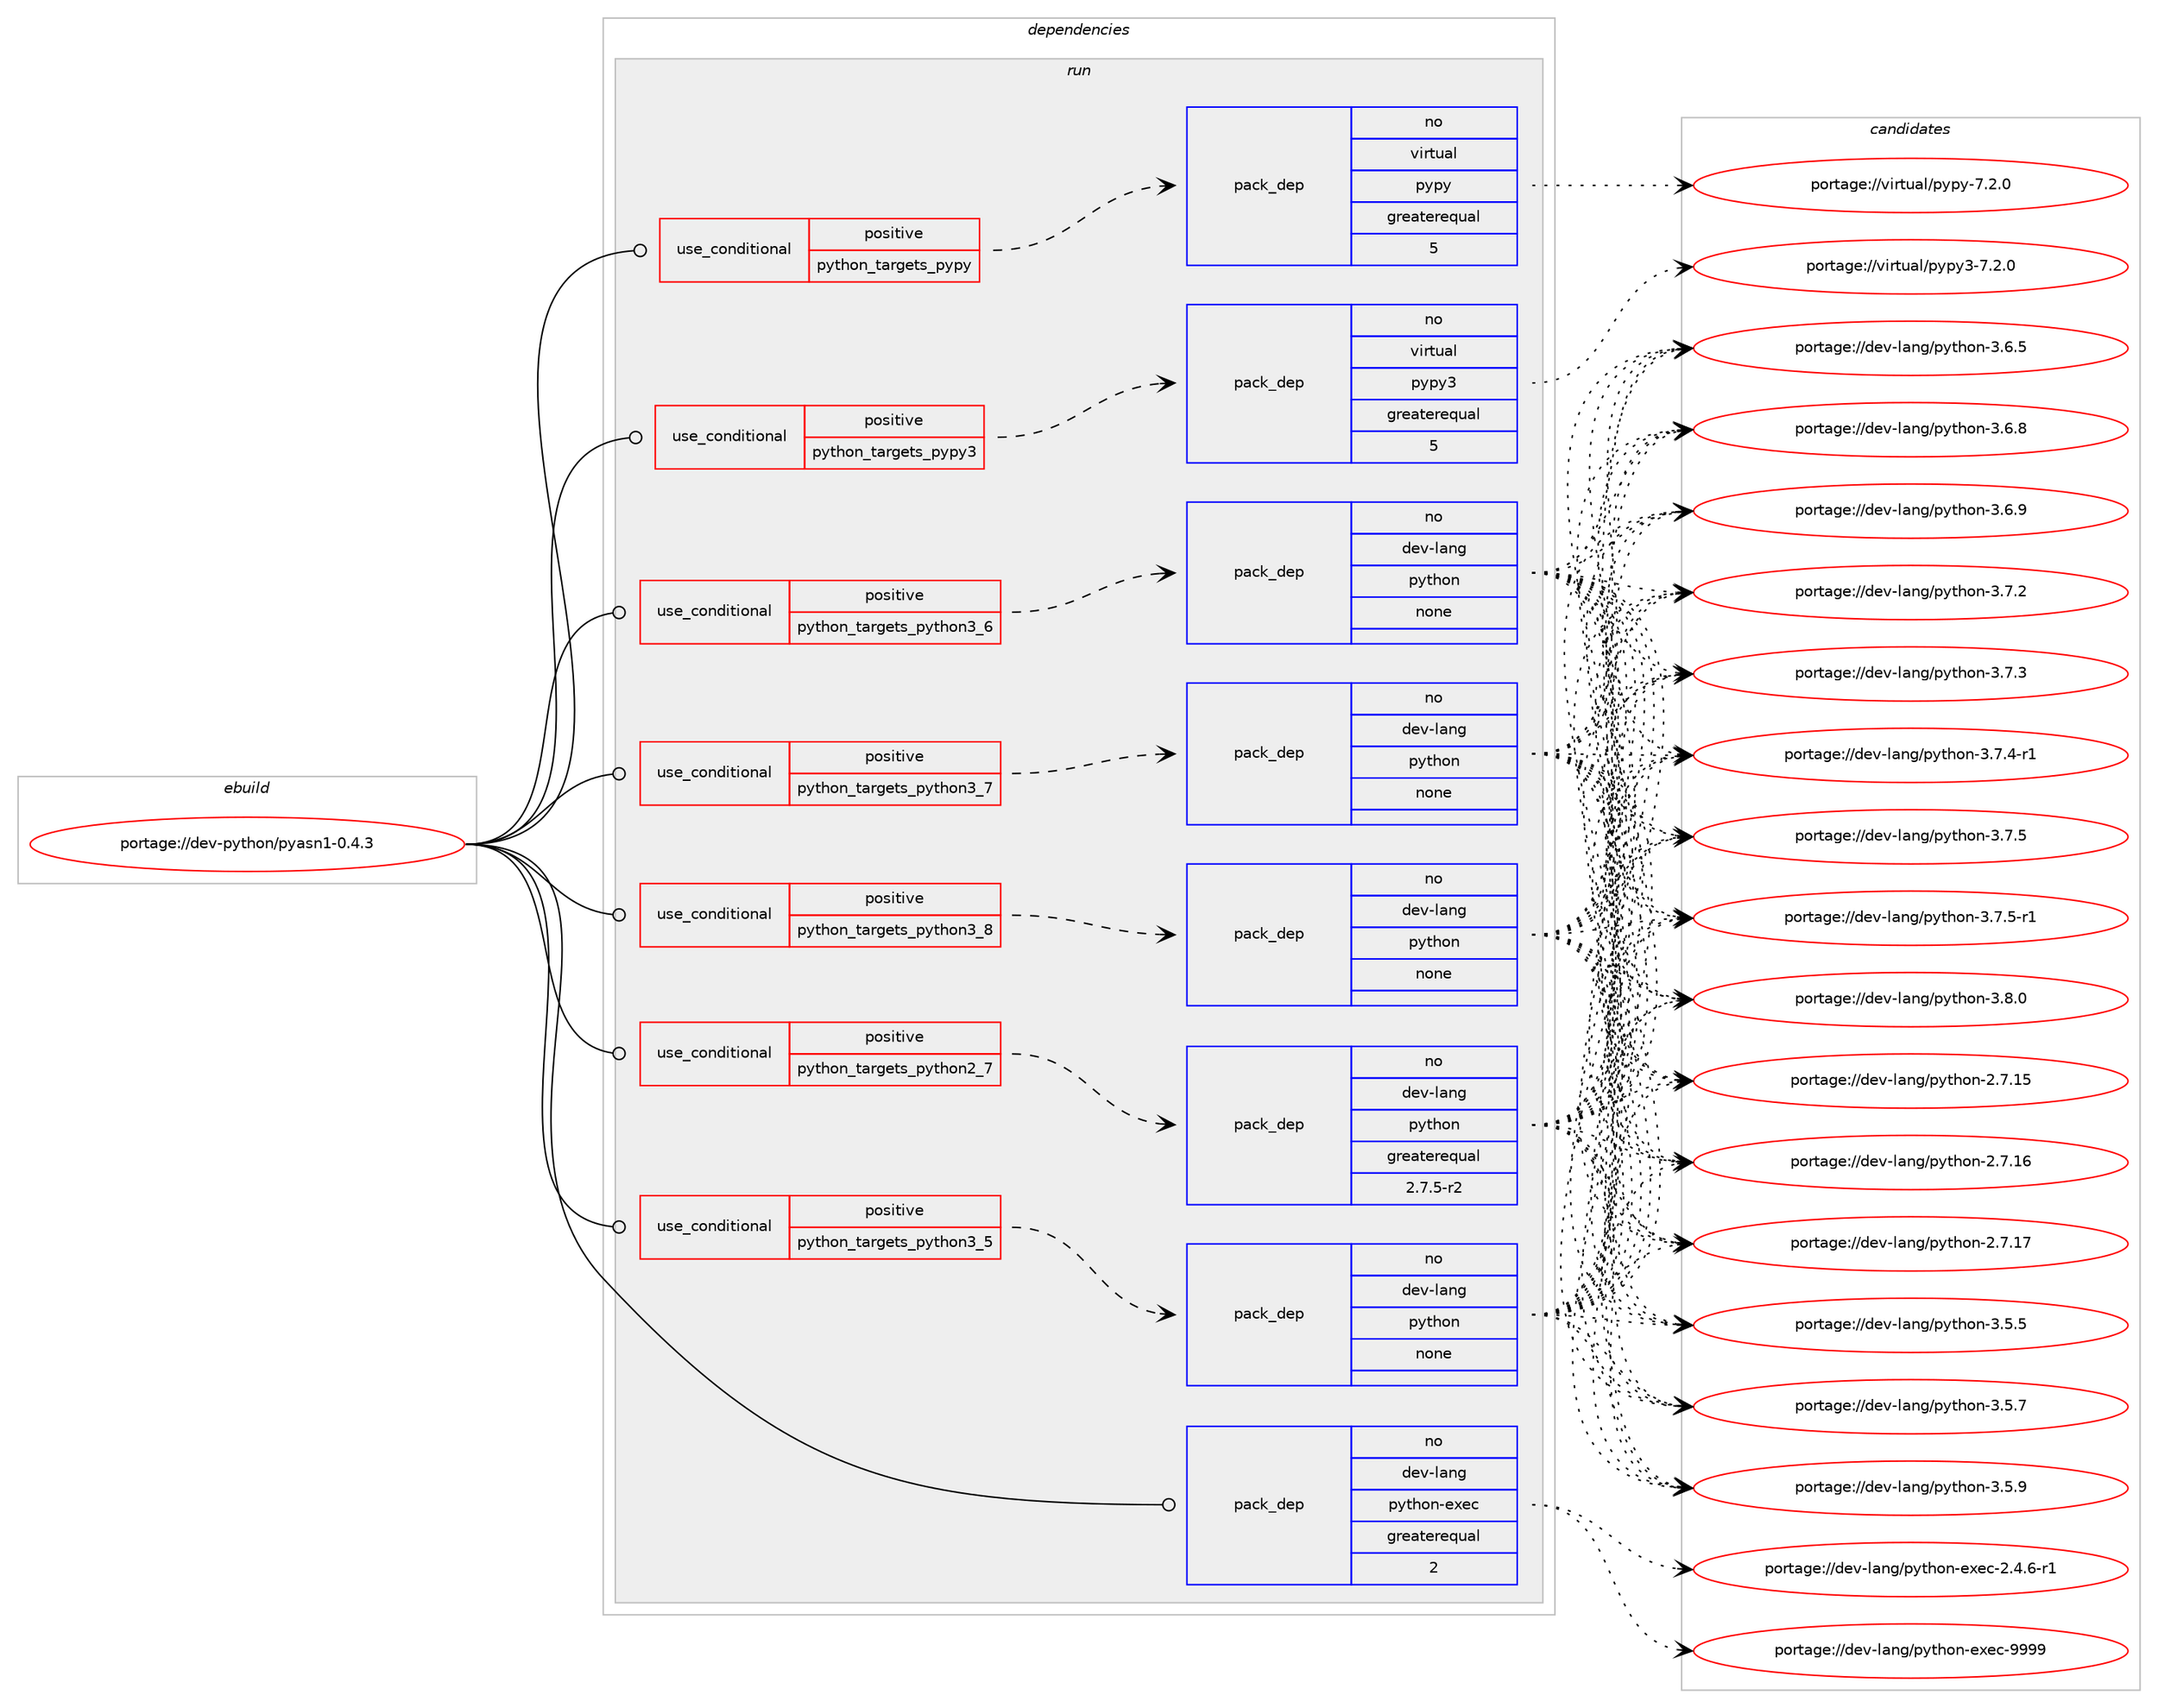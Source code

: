 digraph prolog {

# *************
# Graph options
# *************

newrank=true;
concentrate=true;
compound=true;
graph [rankdir=LR,fontname=Helvetica,fontsize=10,ranksep=1.5];#, ranksep=2.5, nodesep=0.2];
edge  [arrowhead=vee];
node  [fontname=Helvetica,fontsize=10];

# **********
# The ebuild
# **********

subgraph cluster_leftcol {
color=gray;
rank=same;
label=<<i>ebuild</i>>;
id [label="portage://dev-python/pyasn1-0.4.3", color=red, width=4, href="../dev-python/pyasn1-0.4.3.svg"];
}

# ****************
# The dependencies
# ****************

subgraph cluster_midcol {
color=gray;
label=<<i>dependencies</i>>;
subgraph cluster_compile {
fillcolor="#eeeeee";
style=filled;
label=<<i>compile</i>>;
}
subgraph cluster_compileandrun {
fillcolor="#eeeeee";
style=filled;
label=<<i>compile and run</i>>;
}
subgraph cluster_run {
fillcolor="#eeeeee";
style=filled;
label=<<i>run</i>>;
subgraph cond34596 {
dependency159138 [label=<<TABLE BORDER="0" CELLBORDER="1" CELLSPACING="0" CELLPADDING="4"><TR><TD ROWSPAN="3" CELLPADDING="10">use_conditional</TD></TR><TR><TD>positive</TD></TR><TR><TD>python_targets_pypy</TD></TR></TABLE>>, shape=none, color=red];
subgraph pack121177 {
dependency159139 [label=<<TABLE BORDER="0" CELLBORDER="1" CELLSPACING="0" CELLPADDING="4" WIDTH="220"><TR><TD ROWSPAN="6" CELLPADDING="30">pack_dep</TD></TR><TR><TD WIDTH="110">no</TD></TR><TR><TD>virtual</TD></TR><TR><TD>pypy</TD></TR><TR><TD>greaterequal</TD></TR><TR><TD>5</TD></TR></TABLE>>, shape=none, color=blue];
}
dependency159138:e -> dependency159139:w [weight=20,style="dashed",arrowhead="vee"];
}
id:e -> dependency159138:w [weight=20,style="solid",arrowhead="odot"];
subgraph cond34597 {
dependency159140 [label=<<TABLE BORDER="0" CELLBORDER="1" CELLSPACING="0" CELLPADDING="4"><TR><TD ROWSPAN="3" CELLPADDING="10">use_conditional</TD></TR><TR><TD>positive</TD></TR><TR><TD>python_targets_pypy3</TD></TR></TABLE>>, shape=none, color=red];
subgraph pack121178 {
dependency159141 [label=<<TABLE BORDER="0" CELLBORDER="1" CELLSPACING="0" CELLPADDING="4" WIDTH="220"><TR><TD ROWSPAN="6" CELLPADDING="30">pack_dep</TD></TR><TR><TD WIDTH="110">no</TD></TR><TR><TD>virtual</TD></TR><TR><TD>pypy3</TD></TR><TR><TD>greaterequal</TD></TR><TR><TD>5</TD></TR></TABLE>>, shape=none, color=blue];
}
dependency159140:e -> dependency159141:w [weight=20,style="dashed",arrowhead="vee"];
}
id:e -> dependency159140:w [weight=20,style="solid",arrowhead="odot"];
subgraph cond34598 {
dependency159142 [label=<<TABLE BORDER="0" CELLBORDER="1" CELLSPACING="0" CELLPADDING="4"><TR><TD ROWSPAN="3" CELLPADDING="10">use_conditional</TD></TR><TR><TD>positive</TD></TR><TR><TD>python_targets_python2_7</TD></TR></TABLE>>, shape=none, color=red];
subgraph pack121179 {
dependency159143 [label=<<TABLE BORDER="0" CELLBORDER="1" CELLSPACING="0" CELLPADDING="4" WIDTH="220"><TR><TD ROWSPAN="6" CELLPADDING="30">pack_dep</TD></TR><TR><TD WIDTH="110">no</TD></TR><TR><TD>dev-lang</TD></TR><TR><TD>python</TD></TR><TR><TD>greaterequal</TD></TR><TR><TD>2.7.5-r2</TD></TR></TABLE>>, shape=none, color=blue];
}
dependency159142:e -> dependency159143:w [weight=20,style="dashed",arrowhead="vee"];
}
id:e -> dependency159142:w [weight=20,style="solid",arrowhead="odot"];
subgraph cond34599 {
dependency159144 [label=<<TABLE BORDER="0" CELLBORDER="1" CELLSPACING="0" CELLPADDING="4"><TR><TD ROWSPAN="3" CELLPADDING="10">use_conditional</TD></TR><TR><TD>positive</TD></TR><TR><TD>python_targets_python3_5</TD></TR></TABLE>>, shape=none, color=red];
subgraph pack121180 {
dependency159145 [label=<<TABLE BORDER="0" CELLBORDER="1" CELLSPACING="0" CELLPADDING="4" WIDTH="220"><TR><TD ROWSPAN="6" CELLPADDING="30">pack_dep</TD></TR><TR><TD WIDTH="110">no</TD></TR><TR><TD>dev-lang</TD></TR><TR><TD>python</TD></TR><TR><TD>none</TD></TR><TR><TD></TD></TR></TABLE>>, shape=none, color=blue];
}
dependency159144:e -> dependency159145:w [weight=20,style="dashed",arrowhead="vee"];
}
id:e -> dependency159144:w [weight=20,style="solid",arrowhead="odot"];
subgraph cond34600 {
dependency159146 [label=<<TABLE BORDER="0" CELLBORDER="1" CELLSPACING="0" CELLPADDING="4"><TR><TD ROWSPAN="3" CELLPADDING="10">use_conditional</TD></TR><TR><TD>positive</TD></TR><TR><TD>python_targets_python3_6</TD></TR></TABLE>>, shape=none, color=red];
subgraph pack121181 {
dependency159147 [label=<<TABLE BORDER="0" CELLBORDER="1" CELLSPACING="0" CELLPADDING="4" WIDTH="220"><TR><TD ROWSPAN="6" CELLPADDING="30">pack_dep</TD></TR><TR><TD WIDTH="110">no</TD></TR><TR><TD>dev-lang</TD></TR><TR><TD>python</TD></TR><TR><TD>none</TD></TR><TR><TD></TD></TR></TABLE>>, shape=none, color=blue];
}
dependency159146:e -> dependency159147:w [weight=20,style="dashed",arrowhead="vee"];
}
id:e -> dependency159146:w [weight=20,style="solid",arrowhead="odot"];
subgraph cond34601 {
dependency159148 [label=<<TABLE BORDER="0" CELLBORDER="1" CELLSPACING="0" CELLPADDING="4"><TR><TD ROWSPAN="3" CELLPADDING="10">use_conditional</TD></TR><TR><TD>positive</TD></TR><TR><TD>python_targets_python3_7</TD></TR></TABLE>>, shape=none, color=red];
subgraph pack121182 {
dependency159149 [label=<<TABLE BORDER="0" CELLBORDER="1" CELLSPACING="0" CELLPADDING="4" WIDTH="220"><TR><TD ROWSPAN="6" CELLPADDING="30">pack_dep</TD></TR><TR><TD WIDTH="110">no</TD></TR><TR><TD>dev-lang</TD></TR><TR><TD>python</TD></TR><TR><TD>none</TD></TR><TR><TD></TD></TR></TABLE>>, shape=none, color=blue];
}
dependency159148:e -> dependency159149:w [weight=20,style="dashed",arrowhead="vee"];
}
id:e -> dependency159148:w [weight=20,style="solid",arrowhead="odot"];
subgraph cond34602 {
dependency159150 [label=<<TABLE BORDER="0" CELLBORDER="1" CELLSPACING="0" CELLPADDING="4"><TR><TD ROWSPAN="3" CELLPADDING="10">use_conditional</TD></TR><TR><TD>positive</TD></TR><TR><TD>python_targets_python3_8</TD></TR></TABLE>>, shape=none, color=red];
subgraph pack121183 {
dependency159151 [label=<<TABLE BORDER="0" CELLBORDER="1" CELLSPACING="0" CELLPADDING="4" WIDTH="220"><TR><TD ROWSPAN="6" CELLPADDING="30">pack_dep</TD></TR><TR><TD WIDTH="110">no</TD></TR><TR><TD>dev-lang</TD></TR><TR><TD>python</TD></TR><TR><TD>none</TD></TR><TR><TD></TD></TR></TABLE>>, shape=none, color=blue];
}
dependency159150:e -> dependency159151:w [weight=20,style="dashed",arrowhead="vee"];
}
id:e -> dependency159150:w [weight=20,style="solid",arrowhead="odot"];
subgraph pack121184 {
dependency159152 [label=<<TABLE BORDER="0" CELLBORDER="1" CELLSPACING="0" CELLPADDING="4" WIDTH="220"><TR><TD ROWSPAN="6" CELLPADDING="30">pack_dep</TD></TR><TR><TD WIDTH="110">no</TD></TR><TR><TD>dev-lang</TD></TR><TR><TD>python-exec</TD></TR><TR><TD>greaterequal</TD></TR><TR><TD>2</TD></TR></TABLE>>, shape=none, color=blue];
}
id:e -> dependency159152:w [weight=20,style="solid",arrowhead="odot"];
}
}

# **************
# The candidates
# **************

subgraph cluster_choices {
rank=same;
color=gray;
label=<<i>candidates</i>>;

subgraph choice121177 {
color=black;
nodesep=1;
choiceportage1181051141161179710847112121112121455546504648 [label="portage://virtual/pypy-7.2.0", color=red, width=4,href="../virtual/pypy-7.2.0.svg"];
dependency159139:e -> choiceportage1181051141161179710847112121112121455546504648:w [style=dotted,weight="100"];
}
subgraph choice121178 {
color=black;
nodesep=1;
choiceportage118105114116117971084711212111212151455546504648 [label="portage://virtual/pypy3-7.2.0", color=red, width=4,href="../virtual/pypy3-7.2.0.svg"];
dependency159141:e -> choiceportage118105114116117971084711212111212151455546504648:w [style=dotted,weight="100"];
}
subgraph choice121179 {
color=black;
nodesep=1;
choiceportage10010111845108971101034711212111610411111045504655464953 [label="portage://dev-lang/python-2.7.15", color=red, width=4,href="../dev-lang/python-2.7.15.svg"];
choiceportage10010111845108971101034711212111610411111045504655464954 [label="portage://dev-lang/python-2.7.16", color=red, width=4,href="../dev-lang/python-2.7.16.svg"];
choiceportage10010111845108971101034711212111610411111045504655464955 [label="portage://dev-lang/python-2.7.17", color=red, width=4,href="../dev-lang/python-2.7.17.svg"];
choiceportage100101118451089711010347112121116104111110455146534653 [label="portage://dev-lang/python-3.5.5", color=red, width=4,href="../dev-lang/python-3.5.5.svg"];
choiceportage100101118451089711010347112121116104111110455146534655 [label="portage://dev-lang/python-3.5.7", color=red, width=4,href="../dev-lang/python-3.5.7.svg"];
choiceportage100101118451089711010347112121116104111110455146534657 [label="portage://dev-lang/python-3.5.9", color=red, width=4,href="../dev-lang/python-3.5.9.svg"];
choiceportage100101118451089711010347112121116104111110455146544653 [label="portage://dev-lang/python-3.6.5", color=red, width=4,href="../dev-lang/python-3.6.5.svg"];
choiceportage100101118451089711010347112121116104111110455146544656 [label="portage://dev-lang/python-3.6.8", color=red, width=4,href="../dev-lang/python-3.6.8.svg"];
choiceportage100101118451089711010347112121116104111110455146544657 [label="portage://dev-lang/python-3.6.9", color=red, width=4,href="../dev-lang/python-3.6.9.svg"];
choiceportage100101118451089711010347112121116104111110455146554650 [label="portage://dev-lang/python-3.7.2", color=red, width=4,href="../dev-lang/python-3.7.2.svg"];
choiceportage100101118451089711010347112121116104111110455146554651 [label="portage://dev-lang/python-3.7.3", color=red, width=4,href="../dev-lang/python-3.7.3.svg"];
choiceportage1001011184510897110103471121211161041111104551465546524511449 [label="portage://dev-lang/python-3.7.4-r1", color=red, width=4,href="../dev-lang/python-3.7.4-r1.svg"];
choiceportage100101118451089711010347112121116104111110455146554653 [label="portage://dev-lang/python-3.7.5", color=red, width=4,href="../dev-lang/python-3.7.5.svg"];
choiceportage1001011184510897110103471121211161041111104551465546534511449 [label="portage://dev-lang/python-3.7.5-r1", color=red, width=4,href="../dev-lang/python-3.7.5-r1.svg"];
choiceportage100101118451089711010347112121116104111110455146564648 [label="portage://dev-lang/python-3.8.0", color=red, width=4,href="../dev-lang/python-3.8.0.svg"];
dependency159143:e -> choiceportage10010111845108971101034711212111610411111045504655464953:w [style=dotted,weight="100"];
dependency159143:e -> choiceportage10010111845108971101034711212111610411111045504655464954:w [style=dotted,weight="100"];
dependency159143:e -> choiceportage10010111845108971101034711212111610411111045504655464955:w [style=dotted,weight="100"];
dependency159143:e -> choiceportage100101118451089711010347112121116104111110455146534653:w [style=dotted,weight="100"];
dependency159143:e -> choiceportage100101118451089711010347112121116104111110455146534655:w [style=dotted,weight="100"];
dependency159143:e -> choiceportage100101118451089711010347112121116104111110455146534657:w [style=dotted,weight="100"];
dependency159143:e -> choiceportage100101118451089711010347112121116104111110455146544653:w [style=dotted,weight="100"];
dependency159143:e -> choiceportage100101118451089711010347112121116104111110455146544656:w [style=dotted,weight="100"];
dependency159143:e -> choiceportage100101118451089711010347112121116104111110455146544657:w [style=dotted,weight="100"];
dependency159143:e -> choiceportage100101118451089711010347112121116104111110455146554650:w [style=dotted,weight="100"];
dependency159143:e -> choiceportage100101118451089711010347112121116104111110455146554651:w [style=dotted,weight="100"];
dependency159143:e -> choiceportage1001011184510897110103471121211161041111104551465546524511449:w [style=dotted,weight="100"];
dependency159143:e -> choiceportage100101118451089711010347112121116104111110455146554653:w [style=dotted,weight="100"];
dependency159143:e -> choiceportage1001011184510897110103471121211161041111104551465546534511449:w [style=dotted,weight="100"];
dependency159143:e -> choiceportage100101118451089711010347112121116104111110455146564648:w [style=dotted,weight="100"];
}
subgraph choice121180 {
color=black;
nodesep=1;
choiceportage10010111845108971101034711212111610411111045504655464953 [label="portage://dev-lang/python-2.7.15", color=red, width=4,href="../dev-lang/python-2.7.15.svg"];
choiceportage10010111845108971101034711212111610411111045504655464954 [label="portage://dev-lang/python-2.7.16", color=red, width=4,href="../dev-lang/python-2.7.16.svg"];
choiceportage10010111845108971101034711212111610411111045504655464955 [label="portage://dev-lang/python-2.7.17", color=red, width=4,href="../dev-lang/python-2.7.17.svg"];
choiceportage100101118451089711010347112121116104111110455146534653 [label="portage://dev-lang/python-3.5.5", color=red, width=4,href="../dev-lang/python-3.5.5.svg"];
choiceportage100101118451089711010347112121116104111110455146534655 [label="portage://dev-lang/python-3.5.7", color=red, width=4,href="../dev-lang/python-3.5.7.svg"];
choiceportage100101118451089711010347112121116104111110455146534657 [label="portage://dev-lang/python-3.5.9", color=red, width=4,href="../dev-lang/python-3.5.9.svg"];
choiceportage100101118451089711010347112121116104111110455146544653 [label="portage://dev-lang/python-3.6.5", color=red, width=4,href="../dev-lang/python-3.6.5.svg"];
choiceportage100101118451089711010347112121116104111110455146544656 [label="portage://dev-lang/python-3.6.8", color=red, width=4,href="../dev-lang/python-3.6.8.svg"];
choiceportage100101118451089711010347112121116104111110455146544657 [label="portage://dev-lang/python-3.6.9", color=red, width=4,href="../dev-lang/python-3.6.9.svg"];
choiceportage100101118451089711010347112121116104111110455146554650 [label="portage://dev-lang/python-3.7.2", color=red, width=4,href="../dev-lang/python-3.7.2.svg"];
choiceportage100101118451089711010347112121116104111110455146554651 [label="portage://dev-lang/python-3.7.3", color=red, width=4,href="../dev-lang/python-3.7.3.svg"];
choiceportage1001011184510897110103471121211161041111104551465546524511449 [label="portage://dev-lang/python-3.7.4-r1", color=red, width=4,href="../dev-lang/python-3.7.4-r1.svg"];
choiceportage100101118451089711010347112121116104111110455146554653 [label="portage://dev-lang/python-3.7.5", color=red, width=4,href="../dev-lang/python-3.7.5.svg"];
choiceportage1001011184510897110103471121211161041111104551465546534511449 [label="portage://dev-lang/python-3.7.5-r1", color=red, width=4,href="../dev-lang/python-3.7.5-r1.svg"];
choiceportage100101118451089711010347112121116104111110455146564648 [label="portage://dev-lang/python-3.8.0", color=red, width=4,href="../dev-lang/python-3.8.0.svg"];
dependency159145:e -> choiceportage10010111845108971101034711212111610411111045504655464953:w [style=dotted,weight="100"];
dependency159145:e -> choiceportage10010111845108971101034711212111610411111045504655464954:w [style=dotted,weight="100"];
dependency159145:e -> choiceportage10010111845108971101034711212111610411111045504655464955:w [style=dotted,weight="100"];
dependency159145:e -> choiceportage100101118451089711010347112121116104111110455146534653:w [style=dotted,weight="100"];
dependency159145:e -> choiceportage100101118451089711010347112121116104111110455146534655:w [style=dotted,weight="100"];
dependency159145:e -> choiceportage100101118451089711010347112121116104111110455146534657:w [style=dotted,weight="100"];
dependency159145:e -> choiceportage100101118451089711010347112121116104111110455146544653:w [style=dotted,weight="100"];
dependency159145:e -> choiceportage100101118451089711010347112121116104111110455146544656:w [style=dotted,weight="100"];
dependency159145:e -> choiceportage100101118451089711010347112121116104111110455146544657:w [style=dotted,weight="100"];
dependency159145:e -> choiceportage100101118451089711010347112121116104111110455146554650:w [style=dotted,weight="100"];
dependency159145:e -> choiceportage100101118451089711010347112121116104111110455146554651:w [style=dotted,weight="100"];
dependency159145:e -> choiceportage1001011184510897110103471121211161041111104551465546524511449:w [style=dotted,weight="100"];
dependency159145:e -> choiceportage100101118451089711010347112121116104111110455146554653:w [style=dotted,weight="100"];
dependency159145:e -> choiceportage1001011184510897110103471121211161041111104551465546534511449:w [style=dotted,weight="100"];
dependency159145:e -> choiceportage100101118451089711010347112121116104111110455146564648:w [style=dotted,weight="100"];
}
subgraph choice121181 {
color=black;
nodesep=1;
choiceportage10010111845108971101034711212111610411111045504655464953 [label="portage://dev-lang/python-2.7.15", color=red, width=4,href="../dev-lang/python-2.7.15.svg"];
choiceportage10010111845108971101034711212111610411111045504655464954 [label="portage://dev-lang/python-2.7.16", color=red, width=4,href="../dev-lang/python-2.7.16.svg"];
choiceportage10010111845108971101034711212111610411111045504655464955 [label="portage://dev-lang/python-2.7.17", color=red, width=4,href="../dev-lang/python-2.7.17.svg"];
choiceportage100101118451089711010347112121116104111110455146534653 [label="portage://dev-lang/python-3.5.5", color=red, width=4,href="../dev-lang/python-3.5.5.svg"];
choiceportage100101118451089711010347112121116104111110455146534655 [label="portage://dev-lang/python-3.5.7", color=red, width=4,href="../dev-lang/python-3.5.7.svg"];
choiceportage100101118451089711010347112121116104111110455146534657 [label="portage://dev-lang/python-3.5.9", color=red, width=4,href="../dev-lang/python-3.5.9.svg"];
choiceportage100101118451089711010347112121116104111110455146544653 [label="portage://dev-lang/python-3.6.5", color=red, width=4,href="../dev-lang/python-3.6.5.svg"];
choiceportage100101118451089711010347112121116104111110455146544656 [label="portage://dev-lang/python-3.6.8", color=red, width=4,href="../dev-lang/python-3.6.8.svg"];
choiceportage100101118451089711010347112121116104111110455146544657 [label="portage://dev-lang/python-3.6.9", color=red, width=4,href="../dev-lang/python-3.6.9.svg"];
choiceportage100101118451089711010347112121116104111110455146554650 [label="portage://dev-lang/python-3.7.2", color=red, width=4,href="../dev-lang/python-3.7.2.svg"];
choiceportage100101118451089711010347112121116104111110455146554651 [label="portage://dev-lang/python-3.7.3", color=red, width=4,href="../dev-lang/python-3.7.3.svg"];
choiceportage1001011184510897110103471121211161041111104551465546524511449 [label="portage://dev-lang/python-3.7.4-r1", color=red, width=4,href="../dev-lang/python-3.7.4-r1.svg"];
choiceportage100101118451089711010347112121116104111110455146554653 [label="portage://dev-lang/python-3.7.5", color=red, width=4,href="../dev-lang/python-3.7.5.svg"];
choiceportage1001011184510897110103471121211161041111104551465546534511449 [label="portage://dev-lang/python-3.7.5-r1", color=red, width=4,href="../dev-lang/python-3.7.5-r1.svg"];
choiceportage100101118451089711010347112121116104111110455146564648 [label="portage://dev-lang/python-3.8.0", color=red, width=4,href="../dev-lang/python-3.8.0.svg"];
dependency159147:e -> choiceportage10010111845108971101034711212111610411111045504655464953:w [style=dotted,weight="100"];
dependency159147:e -> choiceportage10010111845108971101034711212111610411111045504655464954:w [style=dotted,weight="100"];
dependency159147:e -> choiceportage10010111845108971101034711212111610411111045504655464955:w [style=dotted,weight="100"];
dependency159147:e -> choiceportage100101118451089711010347112121116104111110455146534653:w [style=dotted,weight="100"];
dependency159147:e -> choiceportage100101118451089711010347112121116104111110455146534655:w [style=dotted,weight="100"];
dependency159147:e -> choiceportage100101118451089711010347112121116104111110455146534657:w [style=dotted,weight="100"];
dependency159147:e -> choiceportage100101118451089711010347112121116104111110455146544653:w [style=dotted,weight="100"];
dependency159147:e -> choiceportage100101118451089711010347112121116104111110455146544656:w [style=dotted,weight="100"];
dependency159147:e -> choiceportage100101118451089711010347112121116104111110455146544657:w [style=dotted,weight="100"];
dependency159147:e -> choiceportage100101118451089711010347112121116104111110455146554650:w [style=dotted,weight="100"];
dependency159147:e -> choiceportage100101118451089711010347112121116104111110455146554651:w [style=dotted,weight="100"];
dependency159147:e -> choiceportage1001011184510897110103471121211161041111104551465546524511449:w [style=dotted,weight="100"];
dependency159147:e -> choiceportage100101118451089711010347112121116104111110455146554653:w [style=dotted,weight="100"];
dependency159147:e -> choiceportage1001011184510897110103471121211161041111104551465546534511449:w [style=dotted,weight="100"];
dependency159147:e -> choiceportage100101118451089711010347112121116104111110455146564648:w [style=dotted,weight="100"];
}
subgraph choice121182 {
color=black;
nodesep=1;
choiceportage10010111845108971101034711212111610411111045504655464953 [label="portage://dev-lang/python-2.7.15", color=red, width=4,href="../dev-lang/python-2.7.15.svg"];
choiceportage10010111845108971101034711212111610411111045504655464954 [label="portage://dev-lang/python-2.7.16", color=red, width=4,href="../dev-lang/python-2.7.16.svg"];
choiceportage10010111845108971101034711212111610411111045504655464955 [label="portage://dev-lang/python-2.7.17", color=red, width=4,href="../dev-lang/python-2.7.17.svg"];
choiceportage100101118451089711010347112121116104111110455146534653 [label="portage://dev-lang/python-3.5.5", color=red, width=4,href="../dev-lang/python-3.5.5.svg"];
choiceportage100101118451089711010347112121116104111110455146534655 [label="portage://dev-lang/python-3.5.7", color=red, width=4,href="../dev-lang/python-3.5.7.svg"];
choiceportage100101118451089711010347112121116104111110455146534657 [label="portage://dev-lang/python-3.5.9", color=red, width=4,href="../dev-lang/python-3.5.9.svg"];
choiceportage100101118451089711010347112121116104111110455146544653 [label="portage://dev-lang/python-3.6.5", color=red, width=4,href="../dev-lang/python-3.6.5.svg"];
choiceportage100101118451089711010347112121116104111110455146544656 [label="portage://dev-lang/python-3.6.8", color=red, width=4,href="../dev-lang/python-3.6.8.svg"];
choiceportage100101118451089711010347112121116104111110455146544657 [label="portage://dev-lang/python-3.6.9", color=red, width=4,href="../dev-lang/python-3.6.9.svg"];
choiceportage100101118451089711010347112121116104111110455146554650 [label="portage://dev-lang/python-3.7.2", color=red, width=4,href="../dev-lang/python-3.7.2.svg"];
choiceportage100101118451089711010347112121116104111110455146554651 [label="portage://dev-lang/python-3.7.3", color=red, width=4,href="../dev-lang/python-3.7.3.svg"];
choiceportage1001011184510897110103471121211161041111104551465546524511449 [label="portage://dev-lang/python-3.7.4-r1", color=red, width=4,href="../dev-lang/python-3.7.4-r1.svg"];
choiceportage100101118451089711010347112121116104111110455146554653 [label="portage://dev-lang/python-3.7.5", color=red, width=4,href="../dev-lang/python-3.7.5.svg"];
choiceportage1001011184510897110103471121211161041111104551465546534511449 [label="portage://dev-lang/python-3.7.5-r1", color=red, width=4,href="../dev-lang/python-3.7.5-r1.svg"];
choiceportage100101118451089711010347112121116104111110455146564648 [label="portage://dev-lang/python-3.8.0", color=red, width=4,href="../dev-lang/python-3.8.0.svg"];
dependency159149:e -> choiceportage10010111845108971101034711212111610411111045504655464953:w [style=dotted,weight="100"];
dependency159149:e -> choiceportage10010111845108971101034711212111610411111045504655464954:w [style=dotted,weight="100"];
dependency159149:e -> choiceportage10010111845108971101034711212111610411111045504655464955:w [style=dotted,weight="100"];
dependency159149:e -> choiceportage100101118451089711010347112121116104111110455146534653:w [style=dotted,weight="100"];
dependency159149:e -> choiceportage100101118451089711010347112121116104111110455146534655:w [style=dotted,weight="100"];
dependency159149:e -> choiceportage100101118451089711010347112121116104111110455146534657:w [style=dotted,weight="100"];
dependency159149:e -> choiceportage100101118451089711010347112121116104111110455146544653:w [style=dotted,weight="100"];
dependency159149:e -> choiceportage100101118451089711010347112121116104111110455146544656:w [style=dotted,weight="100"];
dependency159149:e -> choiceportage100101118451089711010347112121116104111110455146544657:w [style=dotted,weight="100"];
dependency159149:e -> choiceportage100101118451089711010347112121116104111110455146554650:w [style=dotted,weight="100"];
dependency159149:e -> choiceportage100101118451089711010347112121116104111110455146554651:w [style=dotted,weight="100"];
dependency159149:e -> choiceportage1001011184510897110103471121211161041111104551465546524511449:w [style=dotted,weight="100"];
dependency159149:e -> choiceportage100101118451089711010347112121116104111110455146554653:w [style=dotted,weight="100"];
dependency159149:e -> choiceportage1001011184510897110103471121211161041111104551465546534511449:w [style=dotted,weight="100"];
dependency159149:e -> choiceportage100101118451089711010347112121116104111110455146564648:w [style=dotted,weight="100"];
}
subgraph choice121183 {
color=black;
nodesep=1;
choiceportage10010111845108971101034711212111610411111045504655464953 [label="portage://dev-lang/python-2.7.15", color=red, width=4,href="../dev-lang/python-2.7.15.svg"];
choiceportage10010111845108971101034711212111610411111045504655464954 [label="portage://dev-lang/python-2.7.16", color=red, width=4,href="../dev-lang/python-2.7.16.svg"];
choiceportage10010111845108971101034711212111610411111045504655464955 [label="portage://dev-lang/python-2.7.17", color=red, width=4,href="../dev-lang/python-2.7.17.svg"];
choiceportage100101118451089711010347112121116104111110455146534653 [label="portage://dev-lang/python-3.5.5", color=red, width=4,href="../dev-lang/python-3.5.5.svg"];
choiceportage100101118451089711010347112121116104111110455146534655 [label="portage://dev-lang/python-3.5.7", color=red, width=4,href="../dev-lang/python-3.5.7.svg"];
choiceportage100101118451089711010347112121116104111110455146534657 [label="portage://dev-lang/python-3.5.9", color=red, width=4,href="../dev-lang/python-3.5.9.svg"];
choiceportage100101118451089711010347112121116104111110455146544653 [label="portage://dev-lang/python-3.6.5", color=red, width=4,href="../dev-lang/python-3.6.5.svg"];
choiceportage100101118451089711010347112121116104111110455146544656 [label="portage://dev-lang/python-3.6.8", color=red, width=4,href="../dev-lang/python-3.6.8.svg"];
choiceportage100101118451089711010347112121116104111110455146544657 [label="portage://dev-lang/python-3.6.9", color=red, width=4,href="../dev-lang/python-3.6.9.svg"];
choiceportage100101118451089711010347112121116104111110455146554650 [label="portage://dev-lang/python-3.7.2", color=red, width=4,href="../dev-lang/python-3.7.2.svg"];
choiceportage100101118451089711010347112121116104111110455146554651 [label="portage://dev-lang/python-3.7.3", color=red, width=4,href="../dev-lang/python-3.7.3.svg"];
choiceportage1001011184510897110103471121211161041111104551465546524511449 [label="portage://dev-lang/python-3.7.4-r1", color=red, width=4,href="../dev-lang/python-3.7.4-r1.svg"];
choiceportage100101118451089711010347112121116104111110455146554653 [label="portage://dev-lang/python-3.7.5", color=red, width=4,href="../dev-lang/python-3.7.5.svg"];
choiceportage1001011184510897110103471121211161041111104551465546534511449 [label="portage://dev-lang/python-3.7.5-r1", color=red, width=4,href="../dev-lang/python-3.7.5-r1.svg"];
choiceportage100101118451089711010347112121116104111110455146564648 [label="portage://dev-lang/python-3.8.0", color=red, width=4,href="../dev-lang/python-3.8.0.svg"];
dependency159151:e -> choiceportage10010111845108971101034711212111610411111045504655464953:w [style=dotted,weight="100"];
dependency159151:e -> choiceportage10010111845108971101034711212111610411111045504655464954:w [style=dotted,weight="100"];
dependency159151:e -> choiceportage10010111845108971101034711212111610411111045504655464955:w [style=dotted,weight="100"];
dependency159151:e -> choiceportage100101118451089711010347112121116104111110455146534653:w [style=dotted,weight="100"];
dependency159151:e -> choiceportage100101118451089711010347112121116104111110455146534655:w [style=dotted,weight="100"];
dependency159151:e -> choiceportage100101118451089711010347112121116104111110455146534657:w [style=dotted,weight="100"];
dependency159151:e -> choiceportage100101118451089711010347112121116104111110455146544653:w [style=dotted,weight="100"];
dependency159151:e -> choiceportage100101118451089711010347112121116104111110455146544656:w [style=dotted,weight="100"];
dependency159151:e -> choiceportage100101118451089711010347112121116104111110455146544657:w [style=dotted,weight="100"];
dependency159151:e -> choiceportage100101118451089711010347112121116104111110455146554650:w [style=dotted,weight="100"];
dependency159151:e -> choiceportage100101118451089711010347112121116104111110455146554651:w [style=dotted,weight="100"];
dependency159151:e -> choiceportage1001011184510897110103471121211161041111104551465546524511449:w [style=dotted,weight="100"];
dependency159151:e -> choiceportage100101118451089711010347112121116104111110455146554653:w [style=dotted,weight="100"];
dependency159151:e -> choiceportage1001011184510897110103471121211161041111104551465546534511449:w [style=dotted,weight="100"];
dependency159151:e -> choiceportage100101118451089711010347112121116104111110455146564648:w [style=dotted,weight="100"];
}
subgraph choice121184 {
color=black;
nodesep=1;
choiceportage10010111845108971101034711212111610411111045101120101994550465246544511449 [label="portage://dev-lang/python-exec-2.4.6-r1", color=red, width=4,href="../dev-lang/python-exec-2.4.6-r1.svg"];
choiceportage10010111845108971101034711212111610411111045101120101994557575757 [label="portage://dev-lang/python-exec-9999", color=red, width=4,href="../dev-lang/python-exec-9999.svg"];
dependency159152:e -> choiceportage10010111845108971101034711212111610411111045101120101994550465246544511449:w [style=dotted,weight="100"];
dependency159152:e -> choiceportage10010111845108971101034711212111610411111045101120101994557575757:w [style=dotted,weight="100"];
}
}

}
